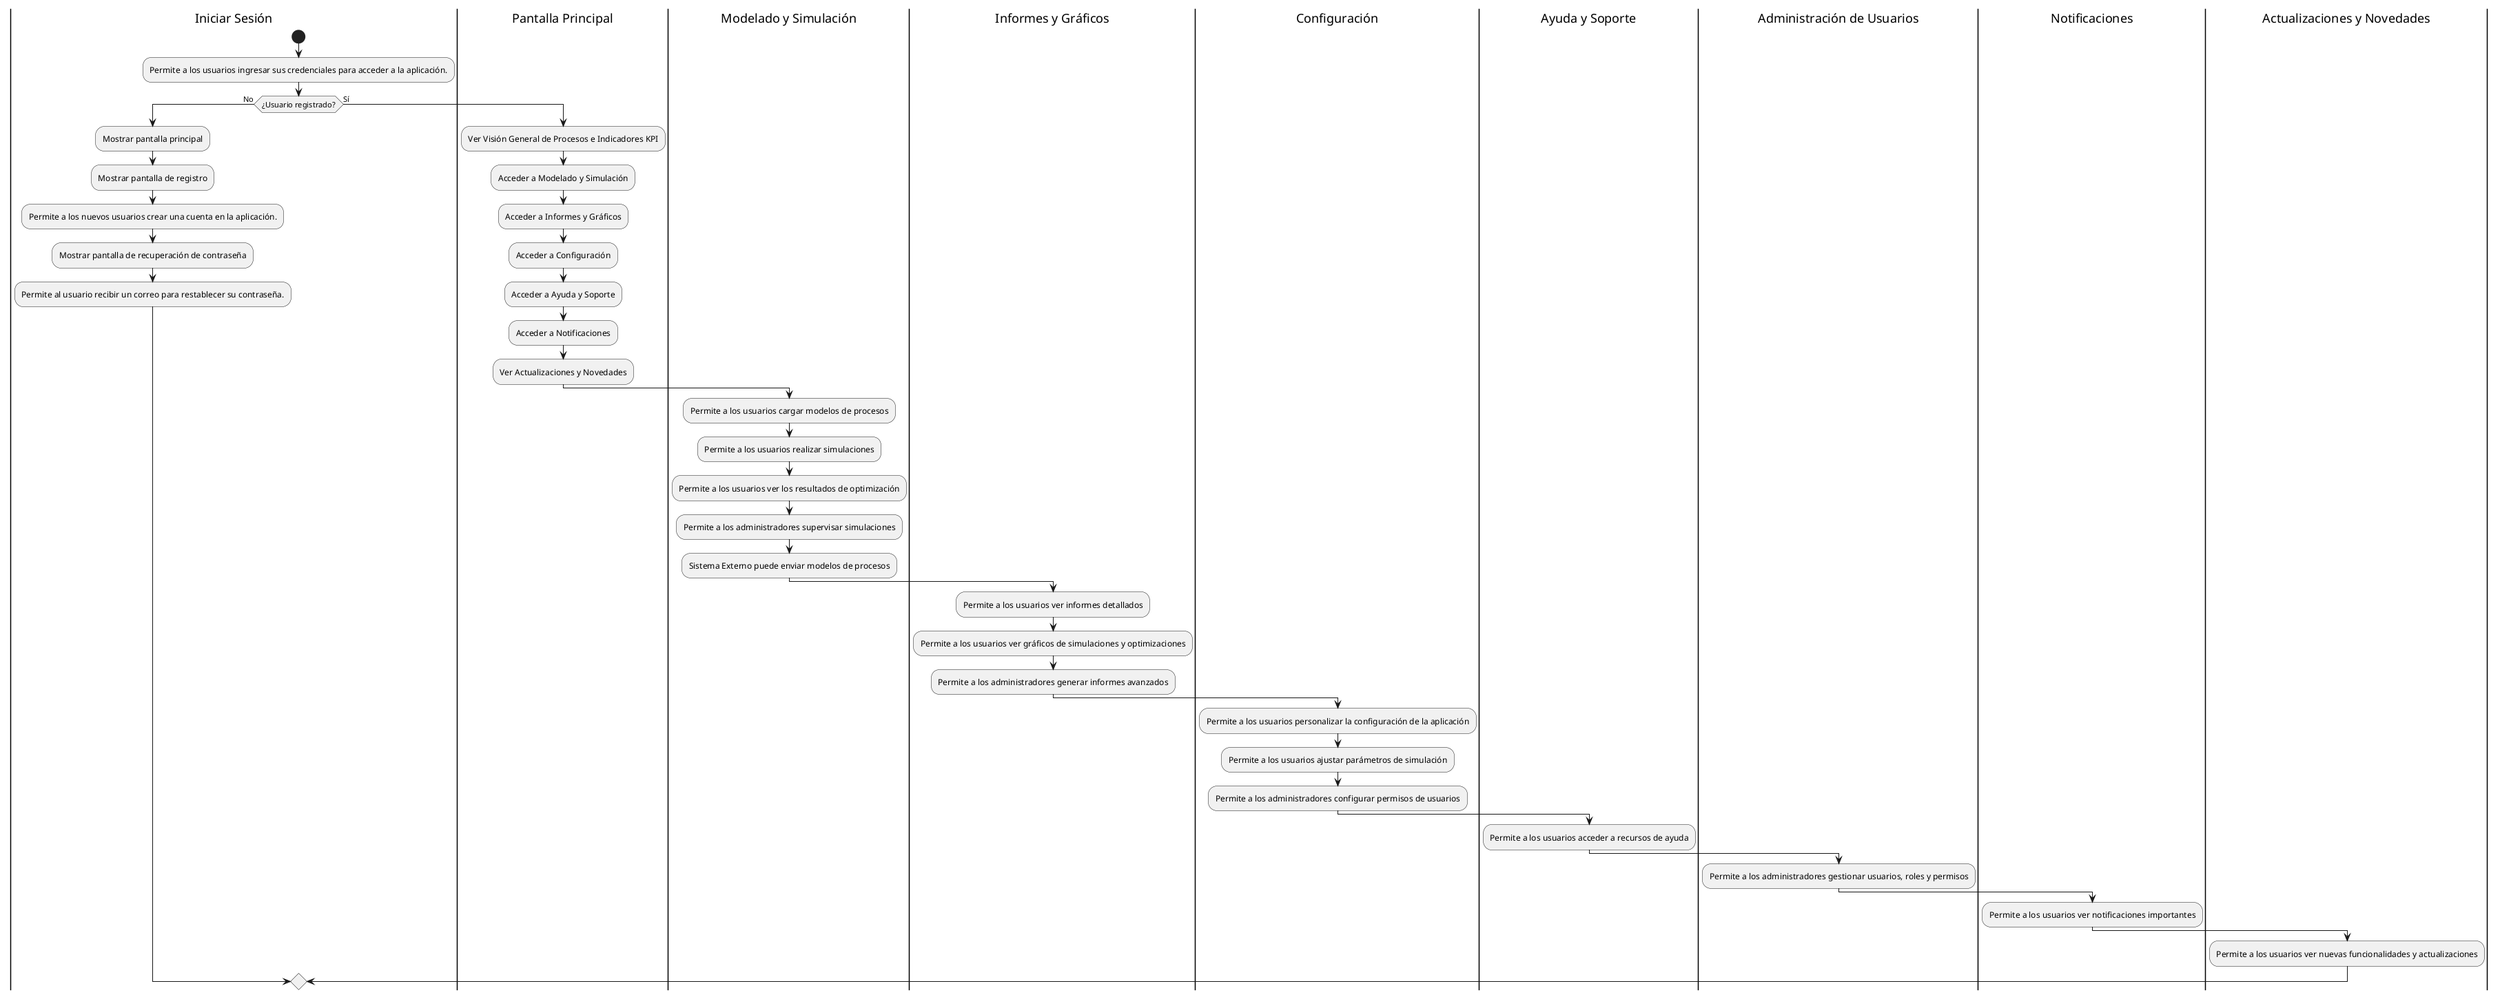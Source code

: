 @startuml GreenOps
|Iniciar Sesión|
start
:Permite a los usuarios ingresar sus credenciales para acceder a la aplicación.;
if (¿Usuario registrado?) then (No)
:Mostrar pantalla principal;
:Mostrar pantalla de registro;
:Permite a los nuevos usuarios crear una cuenta en la aplicación.;
:Mostrar pantalla de recuperación de contraseña;
:Permite al usuario recibir un correo para restablecer su contraseña.;

else (Sí)
|Pantalla Principal|
:Ver Visión General de Procesos e Indicadores KPI;
:Acceder a Modelado y Simulación;
:Acceder a Informes y Gráficos;
:Acceder a Configuración;
:Acceder a Ayuda y Soporte;
:Acceder a Notificaciones;
:Ver Actualizaciones y Novedades;
|Modelado y Simulación|
:Permite a los usuarios cargar modelos de procesos;
:Permite a los usuarios realizar simulaciones;
:Permite a los usuarios ver los resultados de optimización;
:Permite a los administradores supervisar simulaciones;
:Sistema Externo puede enviar modelos de procesos;
|Informes y Gráficos|
:Permite a los usuarios ver informes detallados;
:Permite a los usuarios ver gráficos de simulaciones y optimizaciones;
:Permite a los administradores generar informes avanzados;
|Configuración|
:Permite a los usuarios personalizar la configuración de la aplicación;
:Permite a los usuarios ajustar parámetros de simulación;
:Permite a los administradores configurar permisos de usuarios;
|Ayuda y Soporte|
:Permite a los usuarios acceder a recursos de ayuda;
|Administración de Usuarios|
:Permite a los administradores gestionar usuarios, roles y permisos;
|Notificaciones|
:Permite a los usuarios ver notificaciones importantes;
|Actualizaciones y Novedades|
:Permite a los usuarios ver nuevas funcionalidades y actualizaciones;
endif
@enduml

